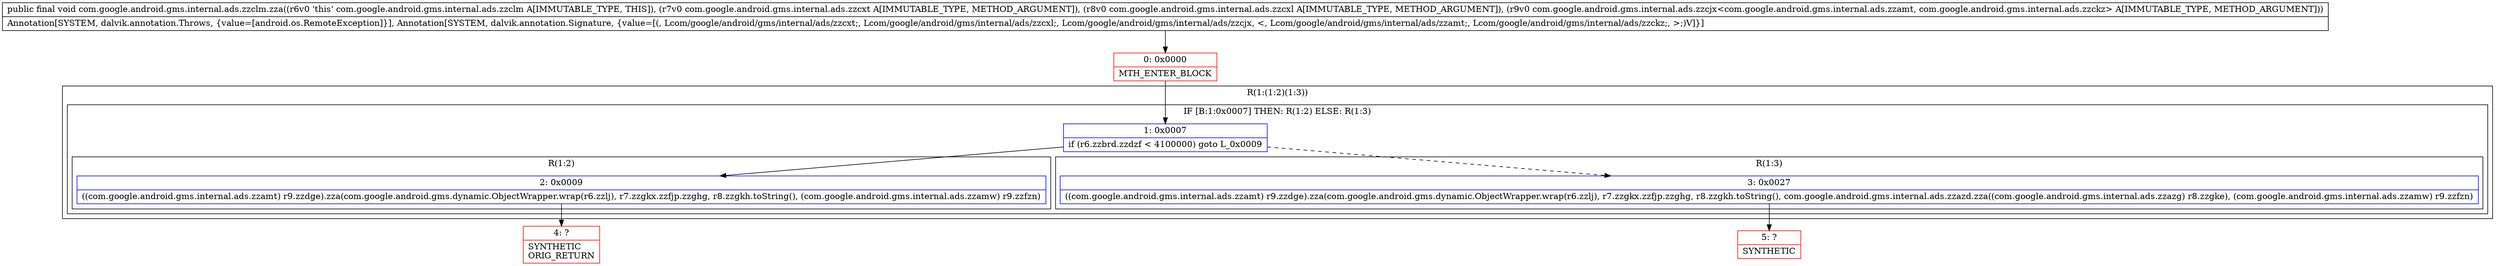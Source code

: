 digraph "CFG forcom.google.android.gms.internal.ads.zzclm.zza(Lcom\/google\/android\/gms\/internal\/ads\/zzcxt;Lcom\/google\/android\/gms\/internal\/ads\/zzcxl;Lcom\/google\/android\/gms\/internal\/ads\/zzcjx;)V" {
subgraph cluster_Region_987928428 {
label = "R(1:(1:2)(1:3))";
node [shape=record,color=blue];
subgraph cluster_IfRegion_418364757 {
label = "IF [B:1:0x0007] THEN: R(1:2) ELSE: R(1:3)";
node [shape=record,color=blue];
Node_1 [shape=record,label="{1\:\ 0x0007|if (r6.zzbrd.zzdzf \< 4100000) goto L_0x0009\l}"];
subgraph cluster_Region_1315553410 {
label = "R(1:2)";
node [shape=record,color=blue];
Node_2 [shape=record,label="{2\:\ 0x0009|((com.google.android.gms.internal.ads.zzamt) r9.zzdge).zza(com.google.android.gms.dynamic.ObjectWrapper.wrap(r6.zzlj), r7.zzgkx.zzfjp.zzghg, r8.zzgkh.toString(), (com.google.android.gms.internal.ads.zzamw) r9.zzfzn)\l}"];
}
subgraph cluster_Region_1388025957 {
label = "R(1:3)";
node [shape=record,color=blue];
Node_3 [shape=record,label="{3\:\ 0x0027|((com.google.android.gms.internal.ads.zzamt) r9.zzdge).zza(com.google.android.gms.dynamic.ObjectWrapper.wrap(r6.zzlj), r7.zzgkx.zzfjp.zzghg, r8.zzgkh.toString(), com.google.android.gms.internal.ads.zzazd.zza((com.google.android.gms.internal.ads.zzazg) r8.zzgke), (com.google.android.gms.internal.ads.zzamw) r9.zzfzn)\l}"];
}
}
}
Node_0 [shape=record,color=red,label="{0\:\ 0x0000|MTH_ENTER_BLOCK\l}"];
Node_4 [shape=record,color=red,label="{4\:\ ?|SYNTHETIC\lORIG_RETURN\l}"];
Node_5 [shape=record,color=red,label="{5\:\ ?|SYNTHETIC\l}"];
MethodNode[shape=record,label="{public final void com.google.android.gms.internal.ads.zzclm.zza((r6v0 'this' com.google.android.gms.internal.ads.zzclm A[IMMUTABLE_TYPE, THIS]), (r7v0 com.google.android.gms.internal.ads.zzcxt A[IMMUTABLE_TYPE, METHOD_ARGUMENT]), (r8v0 com.google.android.gms.internal.ads.zzcxl A[IMMUTABLE_TYPE, METHOD_ARGUMENT]), (r9v0 com.google.android.gms.internal.ads.zzcjx\<com.google.android.gms.internal.ads.zzamt, com.google.android.gms.internal.ads.zzckz\> A[IMMUTABLE_TYPE, METHOD_ARGUMENT]))  | Annotation[SYSTEM, dalvik.annotation.Throws, \{value=[android.os.RemoteException]\}], Annotation[SYSTEM, dalvik.annotation.Signature, \{value=[(, Lcom\/google\/android\/gms\/internal\/ads\/zzcxt;, Lcom\/google\/android\/gms\/internal\/ads\/zzcxl;, Lcom\/google\/android\/gms\/internal\/ads\/zzcjx, \<, Lcom\/google\/android\/gms\/internal\/ads\/zzamt;, Lcom\/google\/android\/gms\/internal\/ads\/zzckz;, \>;)V]\}]\l}"];
MethodNode -> Node_0;
Node_1 -> Node_2;
Node_1 -> Node_3[style=dashed];
Node_2 -> Node_4;
Node_3 -> Node_5;
Node_0 -> Node_1;
}

